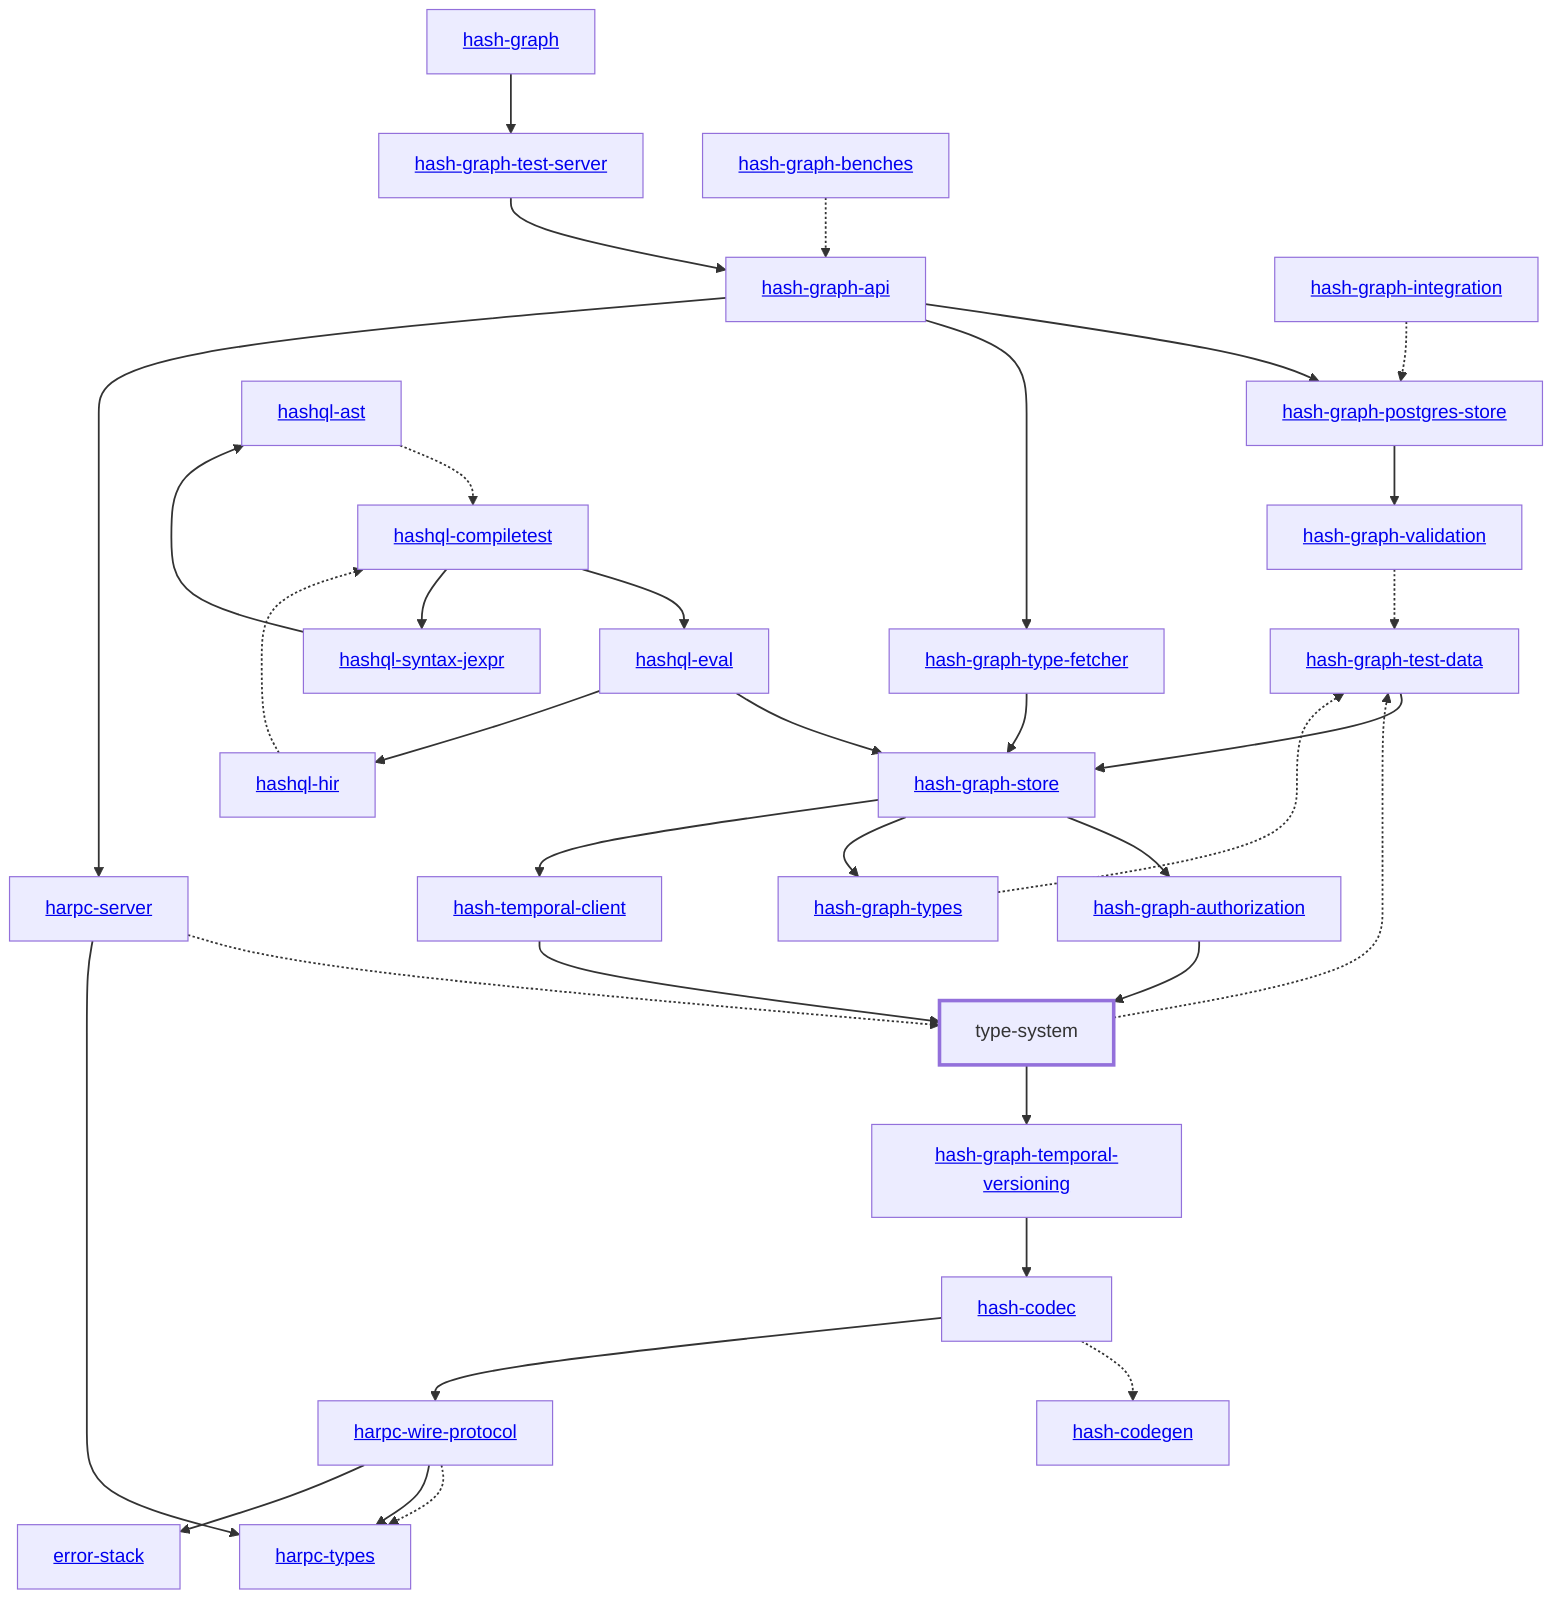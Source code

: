 graph TD
    linkStyle default stroke-width:1.5px
    classDef default stroke-width:1px
    classDef root stroke-width:3px
    classDef dev stroke-width:1px
    classDef build stroke-width:1px
    %% Legend
    %% --> : Normal dependency
    %% -.-> : Dev dependency
    %% ---> : Build dependency
    0[<a href="../hash_graph/index.html">hash-graph</a>]
    1[type-system]
    class 1 root
    2[<a href="../hash_codec/index.html">hash-codec</a>]
    3[<a href="../hash_codegen/index.html">hash-codegen</a>]
    4[<a href="../hash_graph_api/index.html">hash-graph-api</a>]
    5[<a href="../hash_graph_authorization/index.html">hash-graph-authorization</a>]
    6[<a href="../hash_graph_postgres_store/index.html">hash-graph-postgres-store</a>]
    7[<a href="../hash_graph_store/index.html">hash-graph-store</a>]
    8[<a href="../hash_graph_temporal_versioning/index.html">hash-graph-temporal-versioning</a>]
    9[<a href="../hash_graph_test_server/index.html">hash-graph-test-server</a>]
    10[<a href="../hash_graph_type_fetcher/index.html">hash-graph-type-fetcher</a>]
    11[<a href="../hash_graph_types/index.html">hash-graph-types</a>]
    12[<a href="../hash_graph_validation/index.html">hash-graph-validation</a>]
    13[<a href="../harpc_server/index.html">harpc-server</a>]
    14[<a href="../harpc_types/index.html">harpc-types</a>]
    15[<a href="../harpc_wire_protocol/index.html">harpc-wire-protocol</a>]
    16[<a href="../hashql_ast/index.html">hashql-ast</a>]
    17[<a href="../hashql_compiletest/index.html">hashql-compiletest</a>]
    18[<a href="../hashql_eval/index.html">hashql-eval</a>]
    19[<a href="../hashql_hir/index.html">hashql-hir</a>]
    20[<a href="../hashql_syntax_jexpr/index.html">hashql-syntax-jexpr</a>]
    21[<a href="../hash_temporal_client/index.html">hash-temporal-client</a>]
    22[<a href="../error_stack/index.html">error-stack</a>]
    23[<a href="../hash_graph_benches/index.html">hash-graph-benches</a>]
    24[<a href="../hash_graph_integration/index.html">hash-graph-integration</a>]
    25[<a href="../hash_graph_test_data/index.html">hash-graph-test-data</a>]
    0 --> 9
    1 --> 8
    1 -.-> 25
    2 -.-> 3
    2 --> 15
    4 --> 6
    4 --> 10
    4 --> 13
    5 --> 1
    6 --> 12
    7 --> 5
    7 --> 11
    7 --> 21
    8 --> 2
    9 --> 4
    10 --> 7
    11 -.-> 25
    12 -.-> 25
    13 -.-> 1
    13 --> 14
    15 -.-> 14
    15 --> 14
    15 --> 22
    16 -.-> 17
    17 --> 18
    17 --> 20
    18 --> 7
    18 --> 19
    19 -.-> 17
    20 --> 16
    21 --> 1
    23 -.-> 4
    24 -.-> 6
    25 --> 7